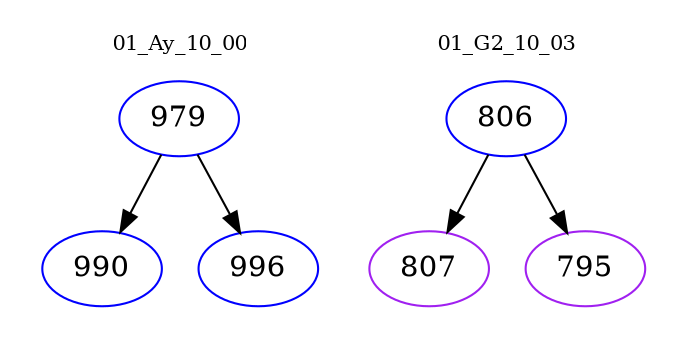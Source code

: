 digraph{
subgraph cluster_0 {
color = white
label = "01_Ay_10_00";
fontsize=10;
T0_979 [label="979", color="blue"]
T0_979 -> T0_990 [color="black"]
T0_990 [label="990", color="blue"]
T0_979 -> T0_996 [color="black"]
T0_996 [label="996", color="blue"]
}
subgraph cluster_1 {
color = white
label = "01_G2_10_03";
fontsize=10;
T1_806 [label="806", color="blue"]
T1_806 -> T1_807 [color="black"]
T1_807 [label="807", color="purple"]
T1_806 -> T1_795 [color="black"]
T1_795 [label="795", color="purple"]
}
}
